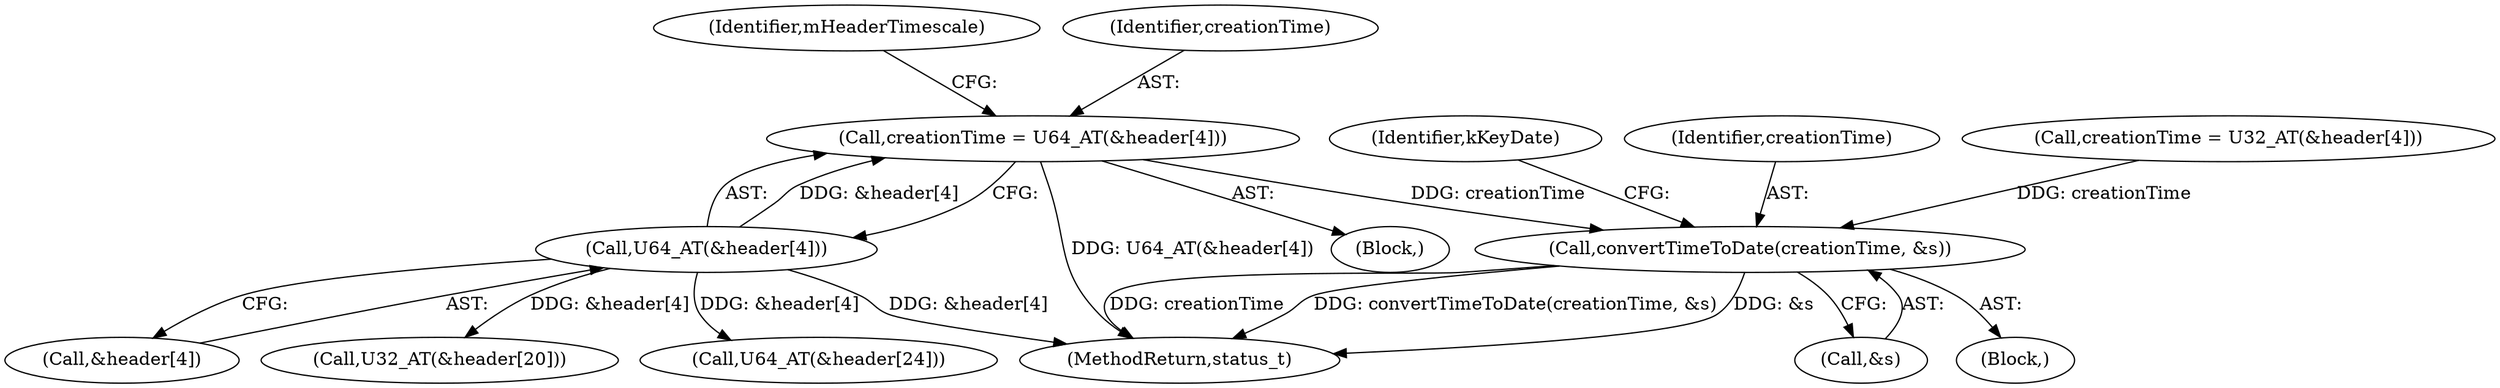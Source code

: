 digraph "0_Android_6fe85f7e15203e48df2cc3e8e1c4bc6ad49dc968@API" {
"1002376" [label="(Call,creationTime = U64_AT(&header[4]))"];
"1002378" [label="(Call,U64_AT(&header[4]))"];
"1002463" [label="(Call,convertTimeToDate(creationTime, &s))"];
"1002465" [label="(Call,&s)"];
"1002375" [label="(Block,)"];
"1002927" [label="(MethodReturn,status_t)"];
"1002378" [label="(Call,U64_AT(&header[4]))"];
"1002384" [label="(Identifier,mHeaderTimescale)"];
"1002379" [label="(Call,&header[4])"];
"1002385" [label="(Call,U32_AT(&header[20]))"];
"1002468" [label="(Identifier,kKeyDate)"];
"1002376" [label="(Call,creationTime = U64_AT(&header[4]))"];
"1002464" [label="(Identifier,creationTime)"];
"1002337" [label="(Block,)"];
"1002463" [label="(Call,convertTimeToDate(creationTime, &s))"];
"1002417" [label="(Call,creationTime = U32_AT(&header[4]))"];
"1002377" [label="(Identifier,creationTime)"];
"1002392" [label="(Call,U64_AT(&header[24]))"];
"1002376" -> "1002375"  [label="AST: "];
"1002376" -> "1002378"  [label="CFG: "];
"1002377" -> "1002376"  [label="AST: "];
"1002378" -> "1002376"  [label="AST: "];
"1002384" -> "1002376"  [label="CFG: "];
"1002376" -> "1002927"  [label="DDG: U64_AT(&header[4])"];
"1002378" -> "1002376"  [label="DDG: &header[4]"];
"1002376" -> "1002463"  [label="DDG: creationTime"];
"1002378" -> "1002379"  [label="CFG: "];
"1002379" -> "1002378"  [label="AST: "];
"1002378" -> "1002927"  [label="DDG: &header[4]"];
"1002378" -> "1002385"  [label="DDG: &header[4]"];
"1002378" -> "1002392"  [label="DDG: &header[4]"];
"1002463" -> "1002337"  [label="AST: "];
"1002463" -> "1002465"  [label="CFG: "];
"1002464" -> "1002463"  [label="AST: "];
"1002465" -> "1002463"  [label="AST: "];
"1002468" -> "1002463"  [label="CFG: "];
"1002463" -> "1002927"  [label="DDG: creationTime"];
"1002463" -> "1002927"  [label="DDG: convertTimeToDate(creationTime, &s)"];
"1002463" -> "1002927"  [label="DDG: &s"];
"1002417" -> "1002463"  [label="DDG: creationTime"];
}

